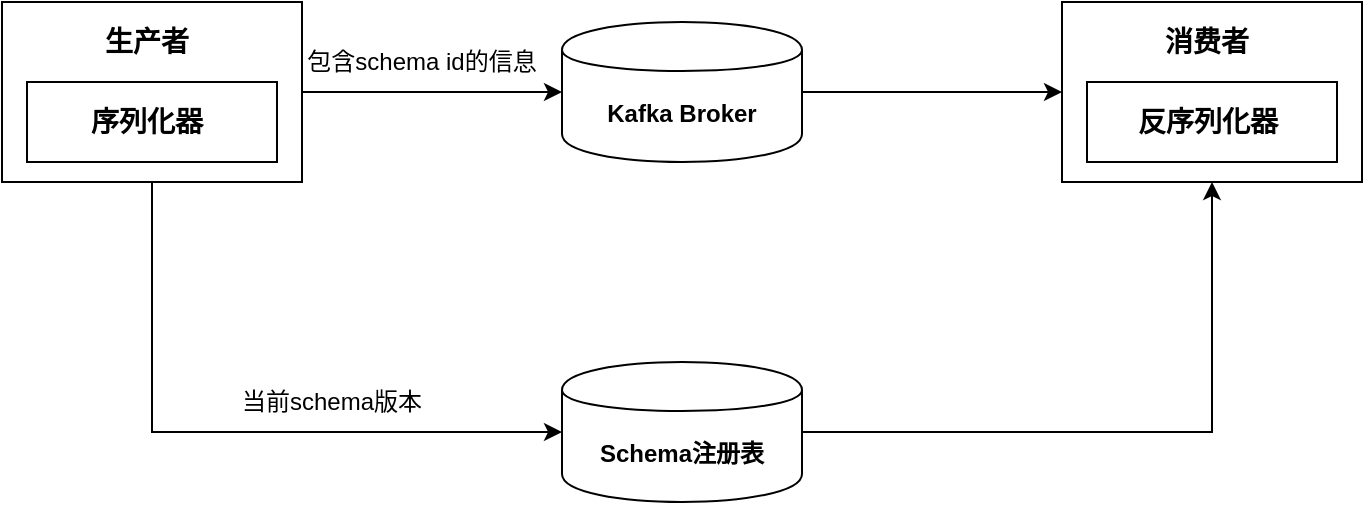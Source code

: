 <mxfile version="12.6.5" type="device"><diagram id="xmj6eQukPwFDWkDOeqKt" name="Page-1"><mxGraphModel dx="1024" dy="592" grid="1" gridSize="10" guides="1" tooltips="1" connect="1" arrows="1" fold="1" page="1" pageScale="1" pageWidth="2339" pageHeight="3300" math="0" shadow="0"><root><mxCell id="0"/><mxCell id="1" parent="0"/><mxCell id="7GmLukch85yjuOiYzkE3-12" style="edgeStyle=orthogonalEdgeStyle;rounded=0;orthogonalLoop=1;jettySize=auto;html=1;" edge="1" parent="1" source="7GmLukch85yjuOiYzkE3-1" target="7GmLukch85yjuOiYzkE3-3"><mxGeometry relative="1" as="geometry"/></mxCell><mxCell id="7GmLukch85yjuOiYzkE3-15" style="edgeStyle=orthogonalEdgeStyle;rounded=0;orthogonalLoop=1;jettySize=auto;html=1;entryX=0;entryY=0.5;entryDx=0;entryDy=0;" edge="1" parent="1" source="7GmLukch85yjuOiYzkE3-1" target="7GmLukch85yjuOiYzkE3-4"><mxGeometry relative="1" as="geometry"><Array as="points"><mxPoint x="295" y="325"/></Array></mxGeometry></mxCell><mxCell id="7GmLukch85yjuOiYzkE3-1" value="" style="rounded=0;whiteSpace=wrap;html=1;" vertex="1" parent="1"><mxGeometry x="220" y="110" width="150" height="90" as="geometry"/></mxCell><mxCell id="7GmLukch85yjuOiYzkE3-2" value="" style="rounded=0;whiteSpace=wrap;html=1;" vertex="1" parent="1"><mxGeometry x="232.5" y="150" width="125" height="40" as="geometry"/></mxCell><mxCell id="7GmLukch85yjuOiYzkE3-13" style="edgeStyle=orthogonalEdgeStyle;rounded=0;orthogonalLoop=1;jettySize=auto;html=1;" edge="1" parent="1" source="7GmLukch85yjuOiYzkE3-3" target="7GmLukch85yjuOiYzkE3-8"><mxGeometry relative="1" as="geometry"/></mxCell><mxCell id="7GmLukch85yjuOiYzkE3-3" value="&lt;b&gt;Kafka Broker&lt;/b&gt;" style="shape=cylinder;whiteSpace=wrap;html=1;boundedLbl=1;backgroundOutline=1;" vertex="1" parent="1"><mxGeometry x="500" y="120" width="120" height="70" as="geometry"/></mxCell><mxCell id="7GmLukch85yjuOiYzkE3-16" style="edgeStyle=orthogonalEdgeStyle;rounded=0;orthogonalLoop=1;jettySize=auto;html=1;entryX=0.5;entryY=1;entryDx=0;entryDy=0;" edge="1" parent="1" source="7GmLukch85yjuOiYzkE3-4" target="7GmLukch85yjuOiYzkE3-8"><mxGeometry relative="1" as="geometry"><mxPoint x="830" y="210" as="targetPoint"/></mxGeometry></mxCell><mxCell id="7GmLukch85yjuOiYzkE3-4" value="&lt;b&gt;Schema注册表&lt;/b&gt;" style="shape=cylinder;whiteSpace=wrap;html=1;boundedLbl=1;backgroundOutline=1;" vertex="1" parent="1"><mxGeometry x="500" y="290" width="120" height="70" as="geometry"/></mxCell><mxCell id="7GmLukch85yjuOiYzkE3-5" value="&lt;font style=&quot;font-size: 14px&quot;&gt;&lt;b&gt;生产者&lt;/b&gt;&lt;/font&gt;" style="text;html=1;strokeColor=none;fillColor=none;align=center;verticalAlign=middle;whiteSpace=wrap;rounded=0;" vertex="1" parent="1"><mxGeometry x="260" y="120" width="65" height="20" as="geometry"/></mxCell><mxCell id="7GmLukch85yjuOiYzkE3-7" value="&lt;font style=&quot;font-size: 14px&quot;&gt;&lt;b&gt;序列化器&lt;/b&gt;&lt;/font&gt;" style="text;html=1;strokeColor=none;fillColor=none;align=center;verticalAlign=middle;whiteSpace=wrap;rounded=0;" vertex="1" parent="1"><mxGeometry x="260" y="160" width="65" height="20" as="geometry"/></mxCell><mxCell id="7GmLukch85yjuOiYzkE3-8" value="" style="rounded=0;whiteSpace=wrap;html=1;" vertex="1" parent="1"><mxGeometry x="750" y="110" width="150" height="90" as="geometry"/></mxCell><mxCell id="7GmLukch85yjuOiYzkE3-9" value="" style="rounded=0;whiteSpace=wrap;html=1;" vertex="1" parent="1"><mxGeometry x="762.5" y="150" width="125" height="40" as="geometry"/></mxCell><mxCell id="7GmLukch85yjuOiYzkE3-10" value="&lt;span style=&quot;font-size: 14px&quot;&gt;&lt;b&gt;消费者&lt;/b&gt;&lt;/span&gt;" style="text;html=1;strokeColor=none;fillColor=none;align=center;verticalAlign=middle;whiteSpace=wrap;rounded=0;" vertex="1" parent="1"><mxGeometry x="790" y="120" width="65" height="20" as="geometry"/></mxCell><mxCell id="7GmLukch85yjuOiYzkE3-11" value="&lt;font style=&quot;font-size: 14px&quot;&gt;&lt;b&gt;反序列化器&lt;/b&gt;&lt;/font&gt;" style="text;html=1;strokeColor=none;fillColor=none;align=center;verticalAlign=middle;whiteSpace=wrap;rounded=0;" vertex="1" parent="1"><mxGeometry x="782.5" y="160" width="80" height="20" as="geometry"/></mxCell><mxCell id="7GmLukch85yjuOiYzkE3-17" value="包含schema id的信息" style="text;html=1;strokeColor=none;fillColor=none;align=center;verticalAlign=middle;whiteSpace=wrap;rounded=0;" vertex="1" parent="1"><mxGeometry x="370" y="130" width="120" height="20" as="geometry"/></mxCell><mxCell id="7GmLukch85yjuOiYzkE3-18" value="当前schema版本" style="text;html=1;strokeColor=none;fillColor=none;align=center;verticalAlign=middle;whiteSpace=wrap;rounded=0;" vertex="1" parent="1"><mxGeometry x="325" y="300" width="120" height="20" as="geometry"/></mxCell></root></mxGraphModel></diagram></mxfile>